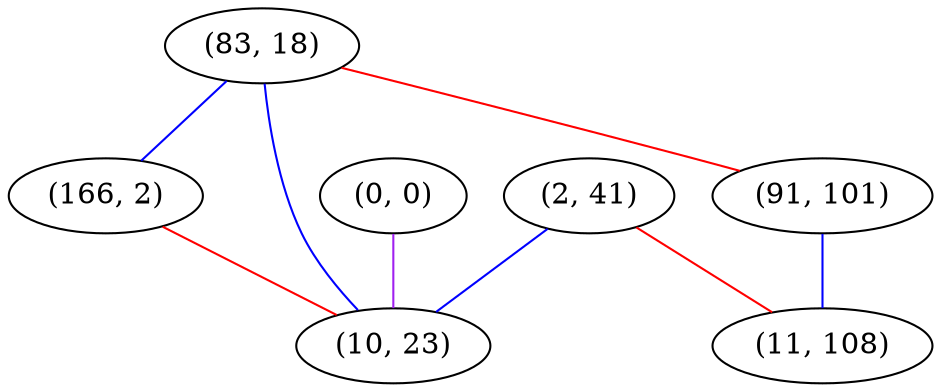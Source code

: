 graph "" {
"(83, 18)";
"(0, 0)";
"(2, 41)";
"(166, 2)";
"(91, 101)";
"(10, 23)";
"(11, 108)";
"(83, 18)" -- "(10, 23)"  [color=blue, key=0, weight=3];
"(83, 18)" -- "(166, 2)"  [color=blue, key=0, weight=3];
"(83, 18)" -- "(91, 101)"  [color=red, key=0, weight=1];
"(0, 0)" -- "(10, 23)"  [color=purple, key=0, weight=4];
"(2, 41)" -- "(10, 23)"  [color=blue, key=0, weight=3];
"(2, 41)" -- "(11, 108)"  [color=red, key=0, weight=1];
"(166, 2)" -- "(10, 23)"  [color=red, key=0, weight=1];
"(91, 101)" -- "(11, 108)"  [color=blue, key=0, weight=3];
}
